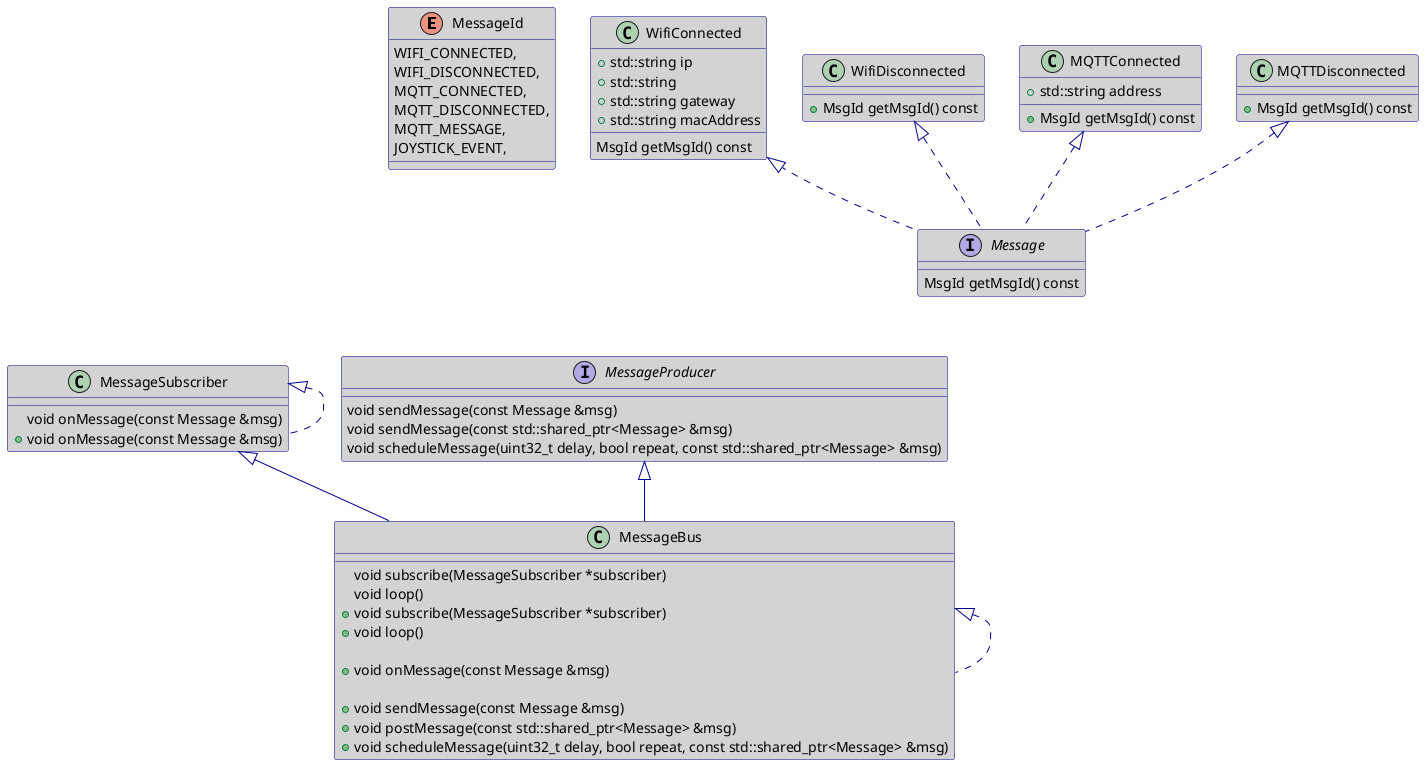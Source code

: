 @startuml
'https://plantuml.com/class-diagram

skinparam backgroundcolor White
skinparam classBackgroundColor LightGray
skinparam arrowColor DarkBlue
skinparam classBorderColor DarkBlue

enum MessageId {
    WIFI_CONNECTED,
    WIFI_DISCONNECTED,
    MQTT_CONNECTED,
    MQTT_DISCONNECTED,
    MQTT_MESSAGE,
    JOYSTICK_EVENT,
}

interface Message {
    MsgId getMsgId() const
}

class WifiConnected {
    +std::string ip
    +std::string
    +std::string gateway
    +std::string macAddress

    MsgId getMsgId() const
}

WifiConnected <|.. Message

class WifiDisconnected {
    +MsgId getMsgId() const
}

WifiDisconnected <|.. Message

class MQTTConnected {
    +std::string address
    +MsgId getMsgId() const
}

MQTTConnected <|.. Message

class MQTTDisconnected {
    +MsgId getMsgId() const
}

MQTTDisconnected <|.. Message

interface MessageSubscriber {
    void onMessage(const Message &msg)
}

interface MessageProducer {
    void sendMessage(const Message &msg)
    void sendMessage(const std::shared_ptr<Message> &msg)
    void scheduleMessage(uint32_t delay, bool repeat, const std::shared_ptr<Message> &msg)
}

interface MessageBus {
    void subscribe(MessageSubscriber *subscriber)
    void loop()
}

MessageProducer <|-- MessageBus
MessageSubscriber <|-- MessageBus

class MessageSubscriber {
    +void onMessage(const Message &msg)
}

MessageSubscriber <|.. MessageSubscriber

class MessageBus {
    +void subscribe(MessageSubscriber *subscriber)
    +void loop()

    +void onMessage(const Message &msg)

    +void sendMessage(const Message &msg)
    +void postMessage(const std::shared_ptr<Message> &msg)
    +void scheduleMessage(uint32_t delay, bool repeat, const std::shared_ptr<Message> &msg)
}

MessageBus <|.. MessageBus

Message --d[hidden]-> MessageBus

@enduml